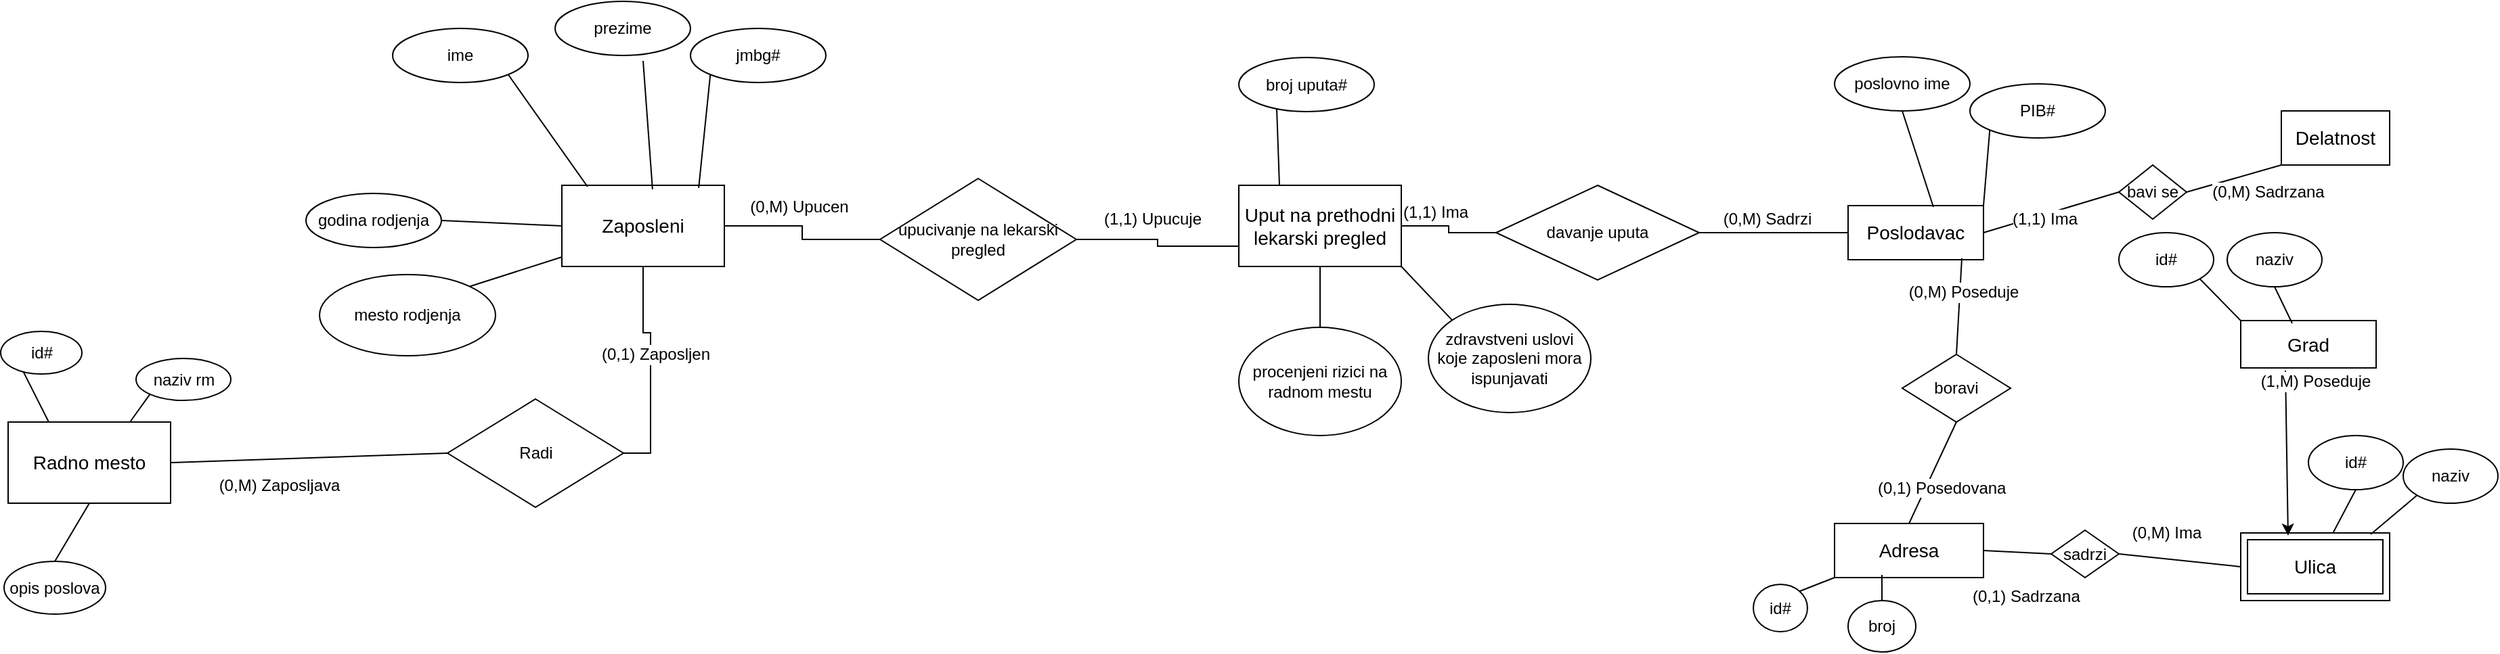 <mxfile version="22.1.0" type="device">
  <diagram id="cX9Rxq1GDXvq4FwfHjqG" name="Page-1">
    <mxGraphModel dx="3134" dy="790" grid="1" gridSize="10" guides="1" tooltips="1" connect="1" arrows="1" fold="1" page="1" pageScale="1" pageWidth="850" pageHeight="1100" math="0" shadow="0">
      <root>
        <mxCell id="0" />
        <mxCell id="1" parent="0" />
        <mxCell id="XjySdd2gi-GwcaV57Ylc-87" style="rounded=0;orthogonalLoop=1;jettySize=auto;html=1;exitX=1;exitY=1;exitDx=0;exitDy=0;entryX=0;entryY=0;entryDx=0;entryDy=0;endArrow=none;endFill=0;" parent="1" source="XjySdd2gi-GwcaV57Ylc-42" target="XjySdd2gi-GwcaV57Ylc-86" edge="1">
          <mxGeometry relative="1" as="geometry" />
        </mxCell>
        <mxCell id="XjySdd2gi-GwcaV57Ylc-42" value="Uput na prethodni lekarski pregled" style="rounded=0;whiteSpace=wrap;html=1;fontSize=14;" parent="1" vertex="1">
          <mxGeometry x="40" y="925" width="120" height="60" as="geometry" />
        </mxCell>
        <mxCell id="XjySdd2gi-GwcaV57Ylc-43" value="&lt;font style=&quot;font-size: 14px;&quot;&gt;Poslodavac&lt;/font&gt;" style="whiteSpace=wrap;html=1;align=center;" parent="1" vertex="1">
          <mxGeometry x="490" y="940" width="100" height="40" as="geometry" />
        </mxCell>
        <mxCell id="XjySdd2gi-GwcaV57Ylc-44" value="" style="edgeStyle=orthogonalEdgeStyle;rounded=0;orthogonalLoop=1;jettySize=auto;html=1;endArrow=none;endFill=0;" parent="1" source="XjySdd2gi-GwcaV57Ylc-48" target="XjySdd2gi-GwcaV57Ylc-42" edge="1">
          <mxGeometry relative="1" as="geometry">
            <mxPoint x="110" y="950" as="targetPoint" />
          </mxGeometry>
        </mxCell>
        <mxCell id="XjySdd2gi-GwcaV57Ylc-45" value="&lt;font style=&quot;font-size: 12px;&quot;&gt;(1,1) Ima&lt;/font&gt;" style="edgeLabel;html=1;align=center;verticalAlign=middle;resizable=0;points=[];fontSize=12;" parent="XjySdd2gi-GwcaV57Ylc-44" vertex="1" connectable="0">
          <mxGeometry x="0.339" y="1" relative="1" as="geometry">
            <mxPoint y="-11" as="offset" />
          </mxGeometry>
        </mxCell>
        <mxCell id="XjySdd2gi-GwcaV57Ylc-46" style="edgeStyle=orthogonalEdgeStyle;rounded=0;orthogonalLoop=1;jettySize=auto;html=1;exitX=1;exitY=0.5;exitDx=0;exitDy=0;entryX=0;entryY=0.5;entryDx=0;entryDy=0;endArrow=none;endFill=0;" parent="1" source="XjySdd2gi-GwcaV57Ylc-48" target="XjySdd2gi-GwcaV57Ylc-43" edge="1">
          <mxGeometry relative="1" as="geometry" />
        </mxCell>
        <mxCell id="XjySdd2gi-GwcaV57Ylc-47" value="(0,M) Sadrzi" style="edgeLabel;html=1;align=center;verticalAlign=middle;resizable=0;points=[];fontSize=12;" parent="XjySdd2gi-GwcaV57Ylc-46" vertex="1" connectable="0">
          <mxGeometry x="-0.036" y="3" relative="1" as="geometry">
            <mxPoint x="-3" y="-7" as="offset" />
          </mxGeometry>
        </mxCell>
        <mxCell id="XjySdd2gi-GwcaV57Ylc-48" value="davanje uputa" style="shape=rhombus;perimeter=rhombusPerimeter;whiteSpace=wrap;html=1;align=center;" parent="1" vertex="1">
          <mxGeometry x="230" y="925" width="150" height="70" as="geometry" />
        </mxCell>
        <mxCell id="XjySdd2gi-GwcaV57Ylc-51" value="PIB#" style="ellipse;whiteSpace=wrap;html=1;align=center;" parent="1" vertex="1">
          <mxGeometry x="580" y="850" width="100" height="40" as="geometry" />
        </mxCell>
        <mxCell id="XjySdd2gi-GwcaV57Ylc-52" value="" style="endArrow=none;html=1;rounded=0;entryX=1;entryY=0;entryDx=0;entryDy=0;exitX=0;exitY=1;exitDx=0;exitDy=0;" parent="1" source="XjySdd2gi-GwcaV57Ylc-51" target="XjySdd2gi-GwcaV57Ylc-43" edge="1">
          <mxGeometry width="50" height="50" relative="1" as="geometry">
            <mxPoint x="480" y="1010" as="sourcePoint" />
            <mxPoint x="575" y="1003" as="targetPoint" />
          </mxGeometry>
        </mxCell>
        <mxCell id="XjySdd2gi-GwcaV57Ylc-53" value="poslovno ime" style="ellipse;whiteSpace=wrap;html=1;align=center;" parent="1" vertex="1">
          <mxGeometry x="480" y="830" width="100" height="40" as="geometry" />
        </mxCell>
        <mxCell id="XjySdd2gi-GwcaV57Ylc-54" value="" style="endArrow=none;html=1;rounded=0;entryX=0.63;entryY=0.025;entryDx=0;entryDy=0;exitX=0.5;exitY=1;exitDx=0;exitDy=0;entryPerimeter=0;" parent="1" source="XjySdd2gi-GwcaV57Ylc-53" target="XjySdd2gi-GwcaV57Ylc-43" edge="1">
          <mxGeometry width="50" height="50" relative="1" as="geometry">
            <mxPoint x="640" y="1070" as="sourcePoint" />
            <mxPoint x="735" y="1053" as="targetPoint" />
          </mxGeometry>
        </mxCell>
        <mxCell id="XjySdd2gi-GwcaV57Ylc-55" value="broj uputa#" style="ellipse;whiteSpace=wrap;html=1;align=center;" parent="1" vertex="1">
          <mxGeometry x="40" y="830.5" width="100" height="40" as="geometry" />
        </mxCell>
        <mxCell id="XjySdd2gi-GwcaV57Ylc-56" value="" style="endArrow=none;html=1;rounded=0;entryX=0.25;entryY=0;entryDx=0;entryDy=0;exitX=0.28;exitY=0.95;exitDx=0;exitDy=0;exitPerimeter=0;" parent="1" source="XjySdd2gi-GwcaV57Ylc-55" target="XjySdd2gi-GwcaV57Ylc-42" edge="1">
          <mxGeometry width="50" height="50" relative="1" as="geometry">
            <mxPoint x="110" y="1069.5" as="sourcePoint" />
            <mxPoint x="60" y="909.5" as="targetPoint" />
          </mxGeometry>
        </mxCell>
        <mxCell id="XjySdd2gi-GwcaV57Ylc-58" value="" style="endArrow=none;html=1;rounded=0;entryX=1;entryY=0.5;entryDx=0;entryDy=0;exitX=0;exitY=0.5;exitDx=0;exitDy=0;" parent="1" source="NXN_IF_vre3F04EBu7mU-39" target="XjySdd2gi-GwcaV57Ylc-43" edge="1">
          <mxGeometry width="50" height="50" relative="1" as="geometry">
            <mxPoint x="679" y="941" as="sourcePoint" />
            <mxPoint x="630" y="913" as="targetPoint" />
          </mxGeometry>
        </mxCell>
        <mxCell id="XjySdd2gi-GwcaV57Ylc-59" value="Zaposleni" style="rounded=0;whiteSpace=wrap;html=1;fontSize=14;" parent="1" vertex="1">
          <mxGeometry x="-460" y="925" width="120" height="60" as="geometry" />
        </mxCell>
        <mxCell id="XjySdd2gi-GwcaV57Ylc-60" value="" style="edgeStyle=orthogonalEdgeStyle;rounded=0;orthogonalLoop=1;jettySize=auto;html=1;endArrow=none;endFill=0;entryX=1;entryY=0.5;entryDx=0;entryDy=0;" parent="1" source="XjySdd2gi-GwcaV57Ylc-64" target="XjySdd2gi-GwcaV57Ylc-59" edge="1">
          <mxGeometry relative="1" as="geometry">
            <mxPoint x="-305" y="961" as="targetPoint" />
          </mxGeometry>
        </mxCell>
        <mxCell id="XjySdd2gi-GwcaV57Ylc-61" value="&lt;font style=&quot;font-size: 12px;&quot;&gt;(1,1) Upucuje&lt;/font&gt;" style="edgeLabel;html=1;align=center;verticalAlign=middle;resizable=0;points=[];fontSize=12;" parent="XjySdd2gi-GwcaV57Ylc-60" vertex="1" connectable="0">
          <mxGeometry x="0.339" y="1" relative="1" as="geometry">
            <mxPoint x="274" y="-6" as="offset" />
          </mxGeometry>
        </mxCell>
        <mxCell id="XjySdd2gi-GwcaV57Ylc-62" style="edgeStyle=orthogonalEdgeStyle;rounded=0;orthogonalLoop=1;jettySize=auto;html=1;exitX=1;exitY=0.5;exitDx=0;exitDy=0;entryX=0;entryY=0.75;entryDx=0;entryDy=0;endArrow=none;endFill=0;" parent="1" source="XjySdd2gi-GwcaV57Ylc-64" target="XjySdd2gi-GwcaV57Ylc-42" edge="1">
          <mxGeometry relative="1" as="geometry">
            <mxPoint x="25" y="966" as="targetPoint" />
          </mxGeometry>
        </mxCell>
        <mxCell id="XjySdd2gi-GwcaV57Ylc-63" value="(0,M) Upucen" style="edgeLabel;html=1;align=center;verticalAlign=middle;resizable=0;points=[];fontSize=12;" parent="XjySdd2gi-GwcaV57Ylc-62" vertex="1" connectable="0">
          <mxGeometry x="-0.036" y="3" relative="1" as="geometry">
            <mxPoint x="-268" y="-25" as="offset" />
          </mxGeometry>
        </mxCell>
        <mxCell id="XjySdd2gi-GwcaV57Ylc-64" value="upucivanje na lekarski pregled" style="shape=rhombus;perimeter=rhombusPerimeter;align=center;whiteSpace=wrap;html=1;spacingTop=0;spacing=2;spacingRight=2;spacingLeft=2;" parent="1" vertex="1">
          <mxGeometry x="-225" y="920" width="145" height="90" as="geometry" />
        </mxCell>
        <mxCell id="XjySdd2gi-GwcaV57Ylc-68" value="ime" style="ellipse;whiteSpace=wrap;html=1;align=center;" parent="1" vertex="1">
          <mxGeometry x="-585" y="809" width="100" height="40" as="geometry" />
        </mxCell>
        <mxCell id="XjySdd2gi-GwcaV57Ylc-69" value="" style="endArrow=none;html=1;rounded=0;entryX=0.158;entryY=0.017;entryDx=0;entryDy=0;exitX=1;exitY=1;exitDx=0;exitDy=0;entryPerimeter=0;" parent="1" source="XjySdd2gi-GwcaV57Ylc-68" target="XjySdd2gi-GwcaV57Ylc-59" edge="1">
          <mxGeometry width="50" height="50" relative="1" as="geometry">
            <mxPoint x="-425" y="1039" as="sourcePoint" />
            <mxPoint x="-442" y="902" as="targetPoint" />
          </mxGeometry>
        </mxCell>
        <mxCell id="XjySdd2gi-GwcaV57Ylc-70" value="jmbg#" style="ellipse;whiteSpace=wrap;html=1;align=center;" parent="1" vertex="1">
          <mxGeometry x="-365" y="809" width="100" height="40" as="geometry" />
        </mxCell>
        <mxCell id="XjySdd2gi-GwcaV57Ylc-71" value="" style="endArrow=none;html=1;rounded=0;entryX=0.842;entryY=0.033;entryDx=0;entryDy=0;exitX=0;exitY=1;exitDx=0;exitDy=0;entryPerimeter=0;" parent="1" source="XjySdd2gi-GwcaV57Ylc-70" target="XjySdd2gi-GwcaV57Ylc-59" edge="1">
          <mxGeometry width="50" height="50" relative="1" as="geometry">
            <mxPoint x="-465" y="969" as="sourcePoint" />
            <mxPoint x="-365" y="901" as="targetPoint" />
          </mxGeometry>
        </mxCell>
        <mxCell id="XjySdd2gi-GwcaV57Ylc-72" value="prezime" style="ellipse;whiteSpace=wrap;html=1;align=center;" parent="1" vertex="1">
          <mxGeometry x="-465" y="789" width="100" height="40" as="geometry" />
        </mxCell>
        <mxCell id="XjySdd2gi-GwcaV57Ylc-73" value="" style="endArrow=none;html=1;rounded=0;entryX=0.558;entryY=0.05;entryDx=0;entryDy=0;exitX=0.65;exitY=1.1;exitDx=0;exitDy=0;exitPerimeter=0;entryPerimeter=0;" parent="1" source="XjySdd2gi-GwcaV57Ylc-72" target="XjySdd2gi-GwcaV57Ylc-59" edge="1">
          <mxGeometry width="50" height="50" relative="1" as="geometry">
            <mxPoint x="-305" y="1029" as="sourcePoint" />
            <mxPoint x="-388" y="898" as="targetPoint" />
          </mxGeometry>
        </mxCell>
        <mxCell id="XjySdd2gi-GwcaV57Ylc-74" value="mesto rodjenja" style="ellipse;whiteSpace=wrap;html=1;align=center;" parent="1" vertex="1">
          <mxGeometry x="-639" y="991" width="130" height="60" as="geometry" />
        </mxCell>
        <mxCell id="XjySdd2gi-GwcaV57Ylc-75" value="" style="endArrow=none;html=1;rounded=0;entryX=0;entryY=0.883;entryDx=0;entryDy=0;exitX=1;exitY=0;exitDx=0;exitDy=0;entryPerimeter=0;" parent="1" source="XjySdd2gi-GwcaV57Ylc-74" target="XjySdd2gi-GwcaV57Ylc-59" edge="1">
          <mxGeometry width="50" height="50" relative="1" as="geometry">
            <mxPoint x="-519" y="1011" as="sourcePoint" />
            <mxPoint x="-459" y="959" as="targetPoint" />
          </mxGeometry>
        </mxCell>
        <mxCell id="XjySdd2gi-GwcaV57Ylc-76" value="godina rodjenja" style="ellipse;whiteSpace=wrap;html=1;align=center;" parent="1" vertex="1">
          <mxGeometry x="-649" y="931" width="100" height="40" as="geometry" />
        </mxCell>
        <mxCell id="XjySdd2gi-GwcaV57Ylc-77" value="" style="endArrow=none;html=1;rounded=0;entryX=0;entryY=0.5;entryDx=0;entryDy=0;exitX=1;exitY=0.5;exitDx=0;exitDy=0;" parent="1" source="XjySdd2gi-GwcaV57Ylc-76" target="XjySdd2gi-GwcaV57Ylc-59" edge="1">
          <mxGeometry width="50" height="50" relative="1" as="geometry">
            <mxPoint x="-559" y="951" as="sourcePoint" />
            <mxPoint x="-459" y="941" as="targetPoint" />
          </mxGeometry>
        </mxCell>
        <mxCell id="XjySdd2gi-GwcaV57Ylc-84" value="procenjeni rizici na radnom mestu" style="ellipse;whiteSpace=wrap;html=1;" parent="1" vertex="1">
          <mxGeometry x="40" y="1030" width="120" height="80" as="geometry" />
        </mxCell>
        <mxCell id="XjySdd2gi-GwcaV57Ylc-85" style="rounded=0;orthogonalLoop=1;jettySize=auto;html=1;exitX=0.5;exitY=0;exitDx=0;exitDy=0;entryX=0.5;entryY=1;entryDx=0;entryDy=0;endArrow=none;endFill=0;" parent="1" source="XjySdd2gi-GwcaV57Ylc-84" target="XjySdd2gi-GwcaV57Ylc-42" edge="1">
          <mxGeometry relative="1" as="geometry">
            <mxPoint x="170" y="985" as="targetPoint" />
          </mxGeometry>
        </mxCell>
        <mxCell id="XjySdd2gi-GwcaV57Ylc-86" value="zdravstveni uslovi koje zaposleni mora ispunjavati" style="ellipse;whiteSpace=wrap;html=1;" parent="1" vertex="1">
          <mxGeometry x="180" y="1013" width="120" height="80" as="geometry" />
        </mxCell>
        <mxCell id="NXN_IF_vre3F04EBu7mU-1" style="rounded=0;orthogonalLoop=1;jettySize=auto;html=1;exitX=0.5;exitY=0;exitDx=0;exitDy=0;startArrow=none;startFill=0;endArrow=none;endFill=0;entryX=0.84;entryY=0.975;entryDx=0;entryDy=0;entryPerimeter=0;" edge="1" parent="1" source="NXN_IF_vre3F04EBu7mU-4" target="XjySdd2gi-GwcaV57Ylc-43">
          <mxGeometry relative="1" as="geometry">
            <mxPoint x="570" y="1010" as="targetPoint" />
          </mxGeometry>
        </mxCell>
        <mxCell id="NXN_IF_vre3F04EBu7mU-2" value="&lt;font style=&quot;font-size: 12px;&quot;&gt;(0,M) Poseduje&lt;/font&gt;" style="edgeLabel;html=1;align=center;verticalAlign=middle;resizable=0;points=[];" vertex="1" connectable="0" parent="NXN_IF_vre3F04EBu7mU-1">
          <mxGeometry x="0.3" y="-2" relative="1" as="geometry">
            <mxPoint as="offset" />
          </mxGeometry>
        </mxCell>
        <mxCell id="NXN_IF_vre3F04EBu7mU-3" style="rounded=0;orthogonalLoop=1;jettySize=auto;html=1;exitX=0.5;exitY=1;exitDx=0;exitDy=0;startArrow=none;startFill=0;endArrow=none;endFill=0;entryX=0.5;entryY=0;entryDx=0;entryDy=0;" edge="1" parent="1" source="NXN_IF_vre3F04EBu7mU-4" target="NXN_IF_vre3F04EBu7mU-6">
          <mxGeometry relative="1" as="geometry">
            <mxPoint x="570" y="1170" as="targetPoint" />
          </mxGeometry>
        </mxCell>
        <mxCell id="NXN_IF_vre3F04EBu7mU-4" value="boravi" style="rhombus;whiteSpace=wrap;html=1;" vertex="1" parent="1">
          <mxGeometry x="530" y="1050" width="80" height="50" as="geometry" />
        </mxCell>
        <mxCell id="NXN_IF_vre3F04EBu7mU-5" style="rounded=0;orthogonalLoop=1;jettySize=auto;html=1;exitX=1;exitY=0.5;exitDx=0;exitDy=0;entryX=0;entryY=0.5;entryDx=0;entryDy=0;endArrow=none;endFill=0;" edge="1" parent="1" source="NXN_IF_vre3F04EBu7mU-18" target="NXN_IF_vre3F04EBu7mU-11">
          <mxGeometry relative="1" as="geometry" />
        </mxCell>
        <mxCell id="NXN_IF_vre3F04EBu7mU-6" value="&lt;font style=&quot;font-size: 14px;&quot;&gt;Adresa&lt;/font&gt;" style="rounded=0;whiteSpace=wrap;html=1;" vertex="1" parent="1">
          <mxGeometry x="480" y="1175" width="110" height="40" as="geometry" />
        </mxCell>
        <mxCell id="NXN_IF_vre3F04EBu7mU-7" value="&lt;font style=&quot;font-size: 14px;&quot;&gt;Grad&lt;/font&gt;" style="rounded=0;whiteSpace=wrap;html=1;" vertex="1" parent="1">
          <mxGeometry x="780" y="1025" width="100" height="35" as="geometry" />
        </mxCell>
        <mxCell id="NXN_IF_vre3F04EBu7mU-8" value="naziv" style="ellipse;whiteSpace=wrap;html=1;" vertex="1" parent="1">
          <mxGeometry x="770" y="960" width="70" height="40" as="geometry" />
        </mxCell>
        <mxCell id="NXN_IF_vre3F04EBu7mU-9" style="rounded=0;orthogonalLoop=1;jettySize=auto;html=1;exitX=1;exitY=1;exitDx=0;exitDy=0;entryX=0;entryY=0;entryDx=0;entryDy=0;endArrow=none;endFill=0;" edge="1" parent="1" source="NXN_IF_vre3F04EBu7mU-10" target="NXN_IF_vre3F04EBu7mU-7">
          <mxGeometry relative="1" as="geometry" />
        </mxCell>
        <mxCell id="NXN_IF_vre3F04EBu7mU-10" value="id#" style="ellipse;whiteSpace=wrap;html=1;" vertex="1" parent="1">
          <mxGeometry x="690" y="960" width="70" height="40" as="geometry" />
        </mxCell>
        <mxCell id="NXN_IF_vre3F04EBu7mU-11" value="&lt;font style=&quot;font-size: 14px;&quot;&gt;Ulica&lt;/font&gt;" style="shape=ext;margin=3;double=1;whiteSpace=wrap;html=1;align=center;rounded=0;" vertex="1" parent="1">
          <mxGeometry x="780" y="1182" width="110" height="50" as="geometry" />
        </mxCell>
        <mxCell id="NXN_IF_vre3F04EBu7mU-12" style="rounded=0;orthogonalLoop=1;jettySize=auto;html=1;exitX=0.33;exitY=1.057;exitDx=0;exitDy=0;entryX=0.318;entryY=0.04;entryDx=0;entryDy=0;entryPerimeter=0;exitPerimeter=0;" edge="1" parent="1" source="NXN_IF_vre3F04EBu7mU-7" target="NXN_IF_vre3F04EBu7mU-11">
          <mxGeometry relative="1" as="geometry" />
        </mxCell>
        <mxCell id="NXN_IF_vre3F04EBu7mU-13" value="naziv" style="ellipse;whiteSpace=wrap;html=1;" vertex="1" parent="1">
          <mxGeometry x="900" y="1120" width="70" height="40" as="geometry" />
        </mxCell>
        <mxCell id="NXN_IF_vre3F04EBu7mU-14" value="id#" style="ellipse;whiteSpace=wrap;html=1;" vertex="1" parent="1">
          <mxGeometry x="830" y="1110" width="70" height="40" as="geometry" />
        </mxCell>
        <mxCell id="NXN_IF_vre3F04EBu7mU-15" style="rounded=0;orthogonalLoop=1;jettySize=auto;html=1;exitX=0.5;exitY=1;exitDx=0;exitDy=0;endArrow=none;endFill=0;" edge="1" parent="1" source="NXN_IF_vre3F04EBu7mU-14" target="NXN_IF_vre3F04EBu7mU-11">
          <mxGeometry relative="1" as="geometry">
            <mxPoint x="800" y="1177" as="targetPoint" />
          </mxGeometry>
        </mxCell>
        <mxCell id="NXN_IF_vre3F04EBu7mU-16" style="rounded=0;orthogonalLoop=1;jettySize=auto;html=1;exitX=0;exitY=1;exitDx=0;exitDy=0;entryX=0.873;entryY=0.02;entryDx=0;entryDy=0;entryPerimeter=0;endArrow=none;endFill=0;" edge="1" parent="1" source="NXN_IF_vre3F04EBu7mU-13" target="NXN_IF_vre3F04EBu7mU-11">
          <mxGeometry relative="1" as="geometry" />
        </mxCell>
        <mxCell id="NXN_IF_vre3F04EBu7mU-17" value="" style="rounded=0;orthogonalLoop=1;jettySize=auto;html=1;exitX=1;exitY=0.5;exitDx=0;exitDy=0;entryX=0;entryY=0.5;entryDx=0;entryDy=0;endArrow=none;endFill=0;" edge="1" parent="1" source="NXN_IF_vre3F04EBu7mU-6" target="NXN_IF_vre3F04EBu7mU-18">
          <mxGeometry relative="1" as="geometry">
            <mxPoint x="630" y="1190" as="sourcePoint" />
            <mxPoint x="720" y="1205" as="targetPoint" />
          </mxGeometry>
        </mxCell>
        <mxCell id="NXN_IF_vre3F04EBu7mU-18" value="sadrzi" style="rhombus;whiteSpace=wrap;html=1;" vertex="1" parent="1">
          <mxGeometry x="640" y="1180" width="50" height="35" as="geometry" />
        </mxCell>
        <mxCell id="NXN_IF_vre3F04EBu7mU-19" value="broj" style="ellipse;whiteSpace=wrap;html=1;" vertex="1" parent="1">
          <mxGeometry x="490" y="1232" width="50" height="38" as="geometry" />
        </mxCell>
        <mxCell id="NXN_IF_vre3F04EBu7mU-20" style="rounded=0;orthogonalLoop=1;jettySize=auto;html=1;exitX=1;exitY=0;exitDx=0;exitDy=0;entryX=0;entryY=1;entryDx=0;entryDy=0;endArrow=none;endFill=0;" edge="1" parent="1" source="NXN_IF_vre3F04EBu7mU-21" target="NXN_IF_vre3F04EBu7mU-6">
          <mxGeometry relative="1" as="geometry" />
        </mxCell>
        <mxCell id="NXN_IF_vre3F04EBu7mU-21" value="id#" style="ellipse;whiteSpace=wrap;html=1;" vertex="1" parent="1">
          <mxGeometry x="420" y="1220" width="40" height="35" as="geometry" />
        </mxCell>
        <mxCell id="NXN_IF_vre3F04EBu7mU-22" style="rounded=0;orthogonalLoop=1;jettySize=auto;html=1;exitX=0.5;exitY=0;exitDx=0;exitDy=0;entryX=0.318;entryY=0.95;entryDx=0;entryDy=0;entryPerimeter=0;endArrow=none;endFill=0;" edge="1" parent="1" source="NXN_IF_vre3F04EBu7mU-19" target="NXN_IF_vre3F04EBu7mU-6">
          <mxGeometry relative="1" as="geometry" />
        </mxCell>
        <mxCell id="NXN_IF_vre3F04EBu7mU-23" value="&lt;span style=&quot;color: rgb(0, 0, 0); font-family: Helvetica; font-size: 12px; font-style: normal; font-variant-ligatures: normal; font-variant-caps: normal; font-weight: 400; letter-spacing: normal; orphans: 2; text-align: center; text-indent: 0px; text-transform: none; widows: 2; word-spacing: 0px; -webkit-text-stroke-width: 0px; background-color: rgb(255, 255, 255); text-decoration-thickness: initial; text-decoration-style: initial; text-decoration-color: initial; float: none; display: inline !important;&quot;&gt;(0,1) Posedovana&lt;/span&gt;" style="text;whiteSpace=wrap;html=1;" vertex="1" parent="1">
          <mxGeometry x="510" y="1135" width="110" height="25" as="geometry" />
        </mxCell>
        <mxCell id="NXN_IF_vre3F04EBu7mU-24" value="&lt;font style=&quot;font-size: 12px;&quot;&gt;(0,M) Ima&lt;/font&gt;" style="edgeLabel;html=1;align=center;verticalAlign=middle;resizable=0;points=[];" vertex="1" connectable="0" parent="1">
          <mxGeometry x="725" y="1182" as="geometry" />
        </mxCell>
        <mxCell id="NXN_IF_vre3F04EBu7mU-25" value="&lt;span style=&quot;color: rgb(0, 0, 0); font-family: Helvetica; font-size: 12px; font-style: normal; font-variant-ligatures: normal; font-variant-caps: normal; font-weight: 400; letter-spacing: normal; orphans: 2; text-align: center; text-indent: 0px; text-transform: none; widows: 2; word-spacing: 0px; -webkit-text-stroke-width: 0px; background-color: rgb(255, 255, 255); text-decoration-thickness: initial; text-decoration-style: initial; text-decoration-color: initial; float: none; display: inline !important;&quot;&gt;(0,1) Sadrzana&lt;/span&gt;" style="text;whiteSpace=wrap;html=1;" vertex="1" parent="1">
          <mxGeometry x="580" y="1215" width="110" height="25" as="geometry" />
        </mxCell>
        <mxCell id="NXN_IF_vre3F04EBu7mU-26" style="rounded=0;orthogonalLoop=1;jettySize=auto;html=1;exitX=0.5;exitY=1;exitDx=0;exitDy=0;entryX=0.38;entryY=0.057;entryDx=0;entryDy=0;entryPerimeter=0;endArrow=none;endFill=0;" edge="1" parent="1" source="NXN_IF_vre3F04EBu7mU-8" target="NXN_IF_vre3F04EBu7mU-7">
          <mxGeometry relative="1" as="geometry" />
        </mxCell>
        <mxCell id="NXN_IF_vre3F04EBu7mU-27" value="" style="rounded=0;orthogonalLoop=1;jettySize=auto;html=1;exitX=1;exitY=0.5;exitDx=0;exitDy=0;entryX=0;entryY=0.5;entryDx=0;entryDy=0;endArrow=none;endFill=0;" edge="1" parent="1" source="NXN_IF_vre3F04EBu7mU-32" target="NXN_IF_vre3F04EBu7mU-28">
          <mxGeometry relative="1" as="geometry">
            <mxPoint x="-764.5" y="1153" as="sourcePoint" />
          </mxGeometry>
        </mxCell>
        <mxCell id="NXN_IF_vre3F04EBu7mU-28" value="Radi" style="rhombus;whiteSpace=wrap;html=1;" vertex="1" parent="1">
          <mxGeometry x="-544.5" y="1083" width="130" height="80" as="geometry" />
        </mxCell>
        <mxCell id="NXN_IF_vre3F04EBu7mU-29" style="edgeStyle=orthogonalEdgeStyle;rounded=0;orthogonalLoop=1;jettySize=auto;html=1;exitX=1;exitY=0.5;exitDx=0;exitDy=0;endArrow=none;endFill=0;" edge="1" parent="1" source="NXN_IF_vre3F04EBu7mU-28" target="XjySdd2gi-GwcaV57Ylc-59">
          <mxGeometry relative="1" as="geometry">
            <mxPoint x="-403.47" y="985" as="targetPoint" />
          </mxGeometry>
        </mxCell>
        <mxCell id="NXN_IF_vre3F04EBu7mU-30" value="(0,M) Zaposljava" style="edgeLabel;html=1;align=center;verticalAlign=middle;resizable=0;points=[];fontSize=12;" vertex="1" connectable="0" parent="1">
          <mxGeometry x="-654.495" y="1153" as="geometry">
            <mxPoint x="-15" y="-6" as="offset" />
          </mxGeometry>
        </mxCell>
        <mxCell id="NXN_IF_vre3F04EBu7mU-31" value="(0,1) Zaposljen" style="edgeLabel;html=1;align=center;verticalAlign=middle;resizable=0;points=[];fontSize=12;" vertex="1" connectable="0" parent="1">
          <mxGeometry x="-374.495" y="1053" as="geometry">
            <mxPoint x="-17" y="-3" as="offset" />
          </mxGeometry>
        </mxCell>
        <mxCell id="NXN_IF_vre3F04EBu7mU-32" value="Radno mesto" style="rounded=0;whiteSpace=wrap;html=1;fontSize=14;" vertex="1" parent="1">
          <mxGeometry x="-869" y="1100" width="120" height="60" as="geometry" />
        </mxCell>
        <mxCell id="NXN_IF_vre3F04EBu7mU-33" value="id#" style="ellipse;whiteSpace=wrap;html=1;align=center;" vertex="1" parent="1">
          <mxGeometry x="-874.5" y="1033" width="60" height="31.5" as="geometry" />
        </mxCell>
        <mxCell id="NXN_IF_vre3F04EBu7mU-34" value="" style="endArrow=none;html=1;rounded=0;entryX=0.25;entryY=0;entryDx=0;entryDy=0;exitX=0.28;exitY=0.95;exitDx=0;exitDy=0;exitPerimeter=0;" edge="1" parent="1" source="NXN_IF_vre3F04EBu7mU-33" target="NXN_IF_vre3F04EBu7mU-32">
          <mxGeometry width="50" height="50" relative="1" as="geometry">
            <mxPoint x="-824.5" y="1263.5" as="sourcePoint" />
            <mxPoint x="-874.5" y="1103.5" as="targetPoint" />
          </mxGeometry>
        </mxCell>
        <mxCell id="NXN_IF_vre3F04EBu7mU-35" value="opis poslova" style="ellipse;whiteSpace=wrap;html=1;" vertex="1" parent="1">
          <mxGeometry x="-872" y="1203" width="75" height="39" as="geometry" />
        </mxCell>
        <mxCell id="NXN_IF_vre3F04EBu7mU-36" style="rounded=0;orthogonalLoop=1;jettySize=auto;html=1;exitX=0.5;exitY=0;exitDx=0;exitDy=0;entryX=0.5;entryY=1;entryDx=0;entryDy=0;endArrow=none;endFill=0;" edge="1" parent="1" source="NXN_IF_vre3F04EBu7mU-35" target="NXN_IF_vre3F04EBu7mU-32">
          <mxGeometry relative="1" as="geometry">
            <mxPoint x="-764.5" y="1179" as="targetPoint" />
          </mxGeometry>
        </mxCell>
        <mxCell id="NXN_IF_vre3F04EBu7mU-37" style="rounded=0;orthogonalLoop=1;jettySize=auto;html=1;exitX=0;exitY=1;exitDx=0;exitDy=0;entryX=0.75;entryY=0;entryDx=0;entryDy=0;endArrow=none;endFill=0;" edge="1" parent="1" source="NXN_IF_vre3F04EBu7mU-38" target="NXN_IF_vre3F04EBu7mU-32">
          <mxGeometry relative="1" as="geometry" />
        </mxCell>
        <mxCell id="NXN_IF_vre3F04EBu7mU-38" value="naziv rm" style="ellipse;whiteSpace=wrap;html=1;" vertex="1" parent="1">
          <mxGeometry x="-774.5" y="1053" width="70" height="31" as="geometry" />
        </mxCell>
        <mxCell id="NXN_IF_vre3F04EBu7mU-41" style="rounded=0;orthogonalLoop=1;jettySize=auto;html=1;exitX=1;exitY=0.5;exitDx=0;exitDy=0;entryX=0;entryY=1;entryDx=0;entryDy=0;endArrow=none;endFill=0;" edge="1" parent="1" source="NXN_IF_vre3F04EBu7mU-39" target="NXN_IF_vre3F04EBu7mU-40">
          <mxGeometry relative="1" as="geometry" />
        </mxCell>
        <mxCell id="NXN_IF_vre3F04EBu7mU-39" value="bavi se" style="rhombus;whiteSpace=wrap;html=1;" vertex="1" parent="1">
          <mxGeometry x="690" y="910" width="50" height="40" as="geometry" />
        </mxCell>
        <mxCell id="NXN_IF_vre3F04EBu7mU-40" value="&lt;font style=&quot;font-size: 14px;&quot;&gt;Delatnost&lt;/font&gt;" style="rounded=0;whiteSpace=wrap;html=1;" vertex="1" parent="1">
          <mxGeometry x="810" y="870" width="80" height="40" as="geometry" />
        </mxCell>
        <mxCell id="NXN_IF_vre3F04EBu7mU-42" value="&lt;font style=&quot;font-size: 12px;&quot;&gt;(1,1) Ima&lt;/font&gt;" style="edgeLabel;html=1;align=center;verticalAlign=middle;resizable=0;points=[];fontSize=12;" vertex="1" connectable="0" parent="1">
          <mxGeometry x="635" y="950" as="geometry" />
        </mxCell>
        <mxCell id="NXN_IF_vre3F04EBu7mU-43" value="(0,M) Sadrzana" style="edgeLabel;html=1;align=center;verticalAlign=middle;resizable=0;points=[];fontSize=12;" vertex="1" connectable="0" parent="1">
          <mxGeometry x="800" y="930" as="geometry" />
        </mxCell>
        <mxCell id="NXN_IF_vre3F04EBu7mU-44" value="&lt;font style=&quot;font-size: 12px;&quot;&gt;(1,M) Poseduje&lt;/font&gt;" style="edgeLabel;html=1;align=center;verticalAlign=middle;resizable=0;points=[];fontSize=12;" vertex="1" connectable="0" parent="1">
          <mxGeometry x="835" y="1070" as="geometry" />
        </mxCell>
      </root>
    </mxGraphModel>
  </diagram>
</mxfile>
